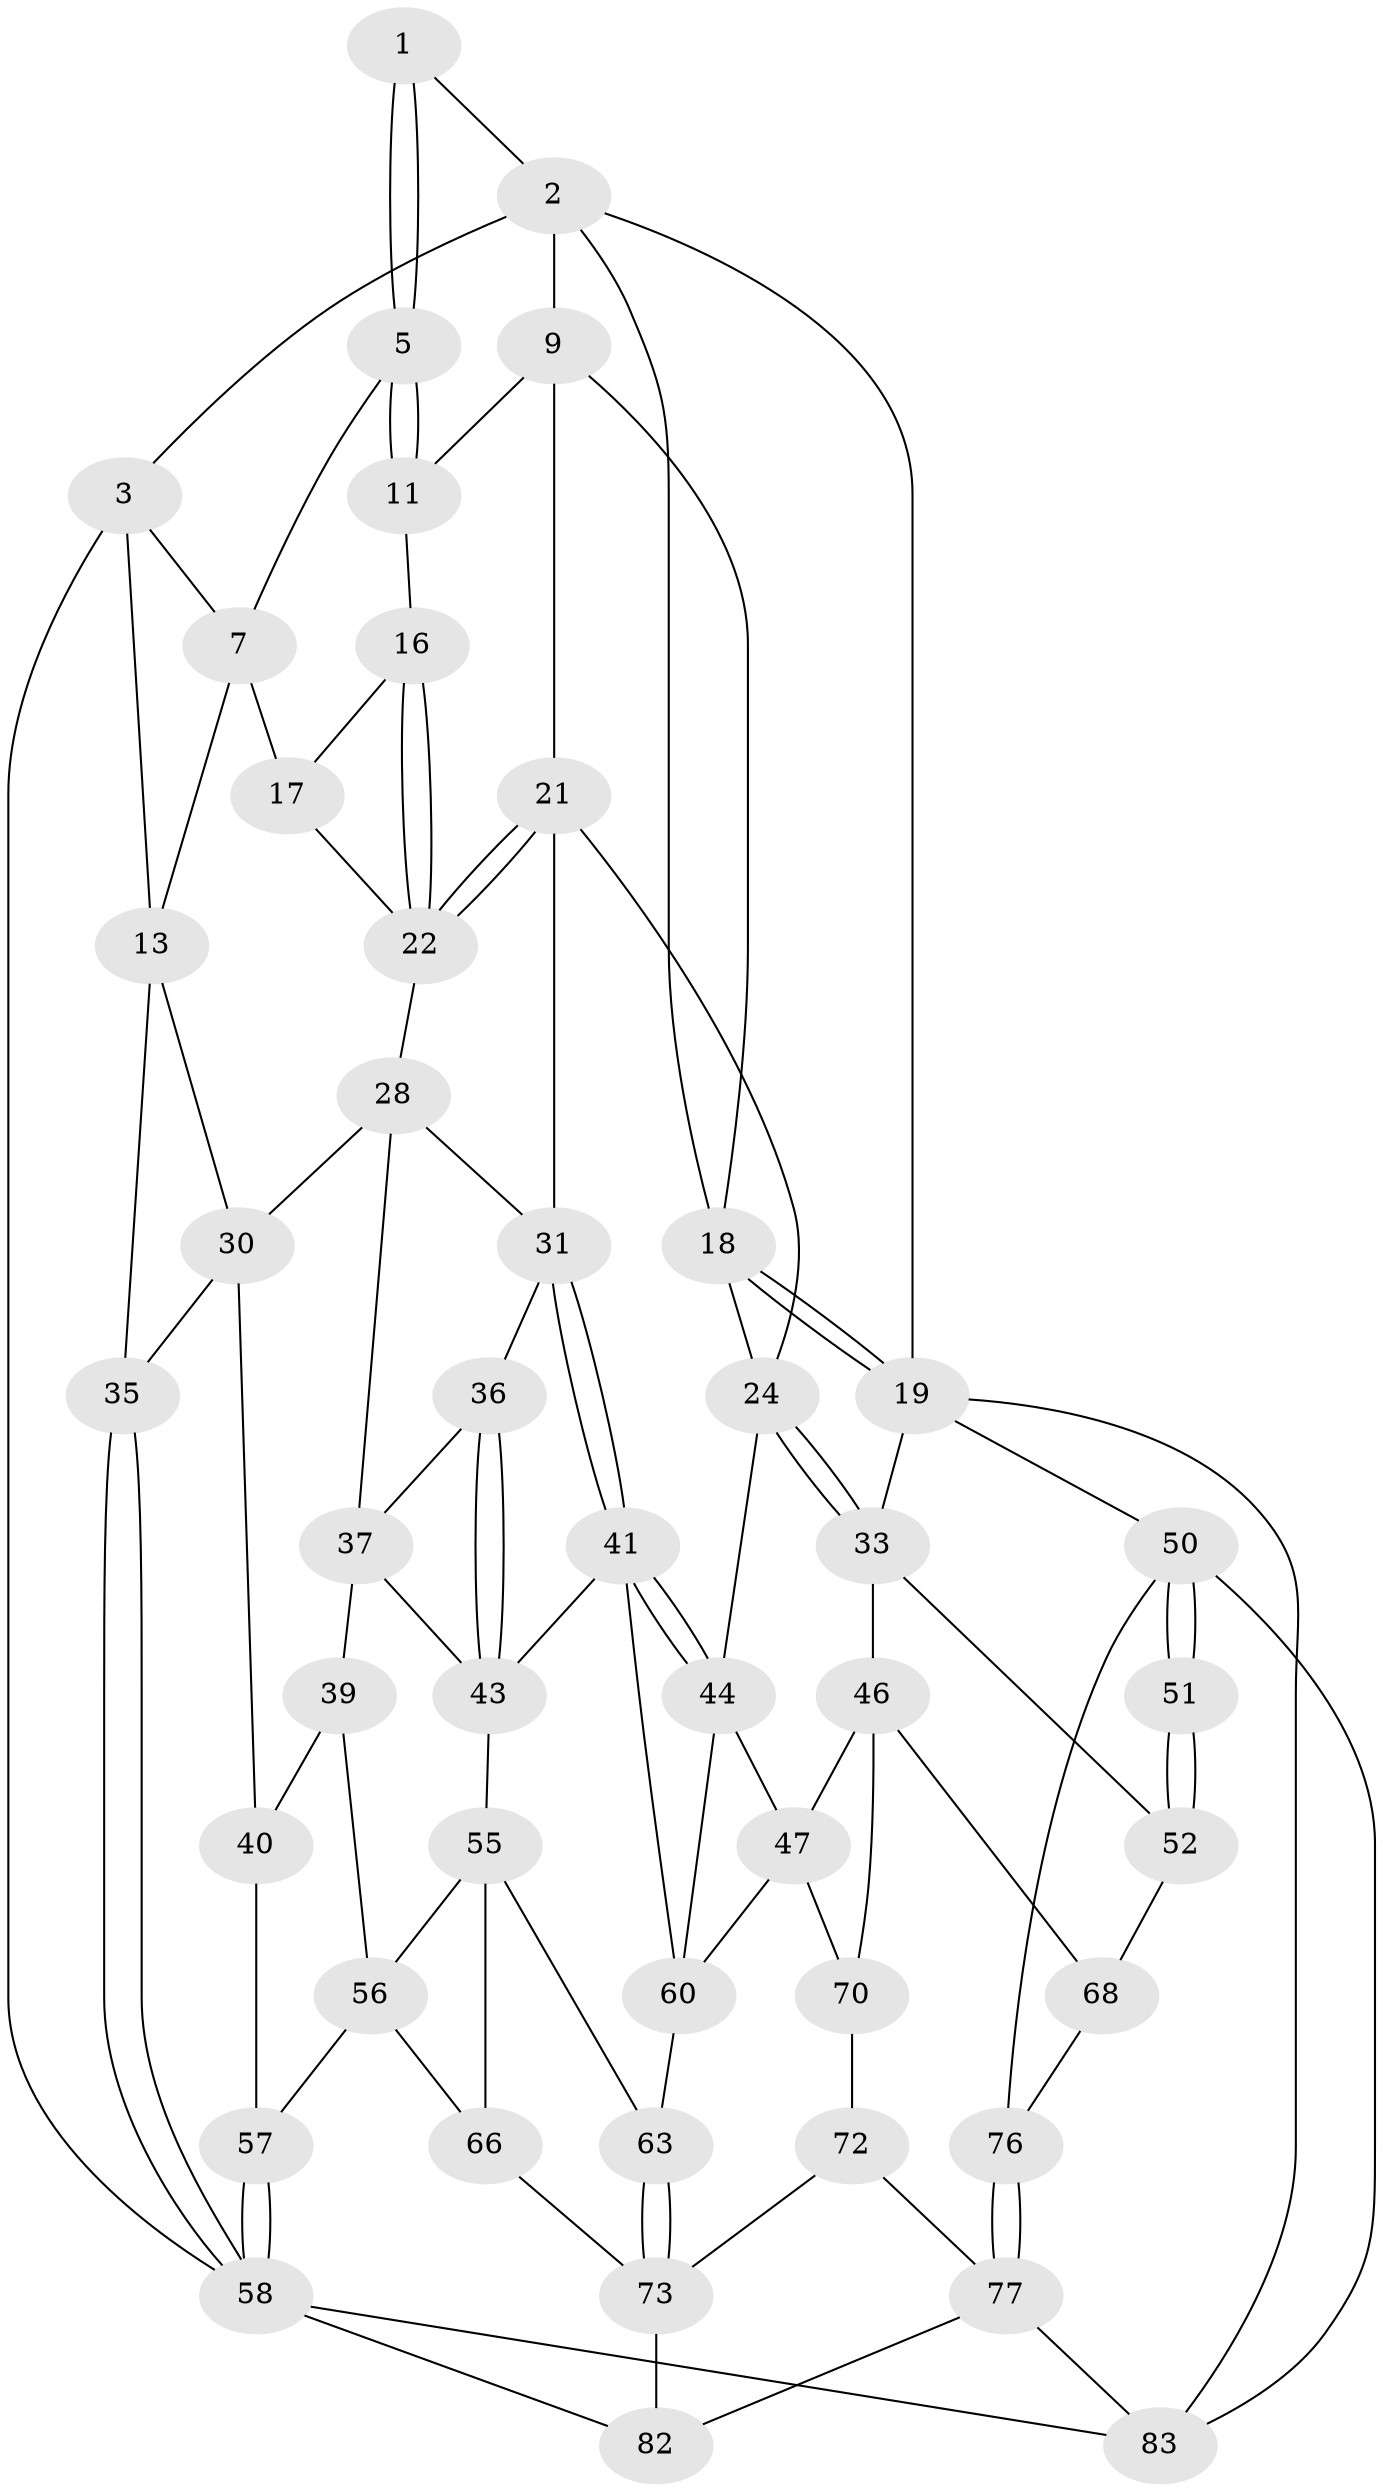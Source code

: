 // original degree distribution, {3: 0.024096385542168676, 4: 0.2289156626506024, 6: 0.1927710843373494, 5: 0.5542168674698795}
// Generated by graph-tools (version 1.1) at 2025/11/02/27/25 16:11:58]
// undirected, 47 vertices, 100 edges
graph export_dot {
graph [start="1"]
  node [color=gray90,style=filled];
  1 [pos="+0.3468432333374532+0"];
  2 [pos="+0.6977327563118099+0",super="+8"];
  3 [pos="+0+0",super="+4"];
  5 [pos="+0.35234079523730727+0.05213149969062958",super="+6"];
  7 [pos="+0.0921139467924339+0.0944300020755631",super="+12"];
  9 [pos="+0.5508928274928814+0.14833914516885688",super="+10"];
  11 [pos="+0.3560214301793063+0.06182450868765883",super="+15"];
  13 [pos="+0+0.23478240003057232",super="+14"];
  16 [pos="+0.19048538559275202+0.22047799769749912"];
  17 [pos="+0.017627634839858537+0.2236237278777594"];
  18 [pos="+0.9157221710743412+0.22743692054101838",super="+23"];
  19 [pos="+1+0.2941290836248554",super="+20"];
  21 [pos="+0.4013305165960989+0.3267004503412617",super="+26"];
  22 [pos="+0.21108842933680413+0.31371278977249223",super="+27"];
  24 [pos="+0.6356209140187417+0.4101776797362783",super="+25"];
  28 [pos="+0.15479212314028018+0.3863031760567002",super="+29"];
  30 [pos="+0.11016353488643905+0.40853011390142174",super="+34"];
  31 [pos="+0.38261759549936164+0.37967113313250483",super="+32"];
  33 [pos="+0.8469791208288145+0.42277874515669356",super="+45"];
  35 [pos="+0+0.47580932374364804"];
  36 [pos="+0.224871911150538+0.48896717449158367"];
  37 [pos="+0.18105058678418873+0.48414468490088763",super="+38"];
  39 [pos="+0.07671190863693797+0.5751936920419901",super="+53"];
  40 [pos="+0+0.5459628641190203",super="+54"];
  41 [pos="+0.38504306446931924+0.6004170470343374",super="+42"];
  43 [pos="+0.35872549316565117+0.6319283571081217",super="+49"];
  44 [pos="+0.5646449931047859+0.5316162648323354",super="+48"];
  46 [pos="+0.728885634628866+0.7113715697127371",super="+69"];
  47 [pos="+0.6844270605780445+0.7104055592657346",super="+65"];
  50 [pos="+1+0.7771640445012662",super="+79"];
  51 [pos="+1+0.7765608754743254"];
  52 [pos="+0.8531177783768692+0.7147644841954687",super="+67"];
  55 [pos="+0.24445629041970426+0.7091839597020695",super="+64"];
  56 [pos="+0.10134088083118098+0.6858913209969114",super="+59"];
  57 [pos="+0+1"];
  58 [pos="+0+1",super="+61"];
  60 [pos="+0.39217244368737125+0.6619266419337831",super="+62"];
  63 [pos="+0.4271110019612209+0.8760422774595539"];
  66 [pos="+0.20111338424294078+0.8333106763460516"];
  68 [pos="+0.810679460847604+0.9004373556111891",super="+75"];
  70 [pos="+0.6515235491370576+0.9865871624391797",super="+71"];
  72 [pos="+0.5154187984960903+0.9399357674593066",super="+78"];
  73 [pos="+0.4112608807925539+0.9037481120222728",super="+74"];
  76 [pos="+0.7523192713055457+1",super="+80"];
  77 [pos="+0.727367252113777+1",super="+81"];
  82 [pos="+0.36402319721457516+1"];
  83 [pos="+1+1"];
  1 -- 2;
  1 -- 5;
  1 -- 5;
  2 -- 3;
  2 -- 19;
  2 -- 9;
  2 -- 18;
  3 -- 58;
  3 -- 13;
  3 -- 7;
  5 -- 11 [weight=2];
  5 -- 11;
  5 -- 7;
  7 -- 17;
  7 -- 13;
  9 -- 18;
  9 -- 11;
  9 -- 21;
  11 -- 16;
  13 -- 30;
  13 -- 35;
  16 -- 17;
  16 -- 22;
  16 -- 22;
  17 -- 22;
  18 -- 19;
  18 -- 19;
  18 -- 24;
  19 -- 33;
  19 -- 83;
  19 -- 50;
  21 -- 22;
  21 -- 22;
  21 -- 31;
  21 -- 24;
  22 -- 28;
  24 -- 33;
  24 -- 33;
  24 -- 44;
  28 -- 37;
  28 -- 30;
  28 -- 31;
  30 -- 40;
  30 -- 35;
  31 -- 41;
  31 -- 41;
  31 -- 36;
  33 -- 52;
  33 -- 46;
  35 -- 58;
  35 -- 58;
  36 -- 37;
  36 -- 43;
  36 -- 43;
  37 -- 43;
  37 -- 39;
  39 -- 40 [weight=2];
  39 -- 56;
  40 -- 57;
  41 -- 44;
  41 -- 44;
  41 -- 43;
  41 -- 60;
  43 -- 55;
  44 -- 60;
  44 -- 47;
  46 -- 47;
  46 -- 70;
  46 -- 68;
  47 -- 60;
  47 -- 70;
  50 -- 51;
  50 -- 51;
  50 -- 83;
  50 -- 76;
  51 -- 52 [weight=2];
  51 -- 52;
  52 -- 68;
  55 -- 56;
  55 -- 66;
  55 -- 63;
  56 -- 57;
  56 -- 66;
  57 -- 58;
  57 -- 58;
  58 -- 83;
  58 -- 82;
  60 -- 63;
  63 -- 73;
  63 -- 73;
  66 -- 73;
  68 -- 76 [weight=2];
  70 -- 72 [weight=2];
  72 -- 73;
  72 -- 77;
  73 -- 82;
  76 -- 77;
  76 -- 77;
  77 -- 82;
  77 -- 83;
}
